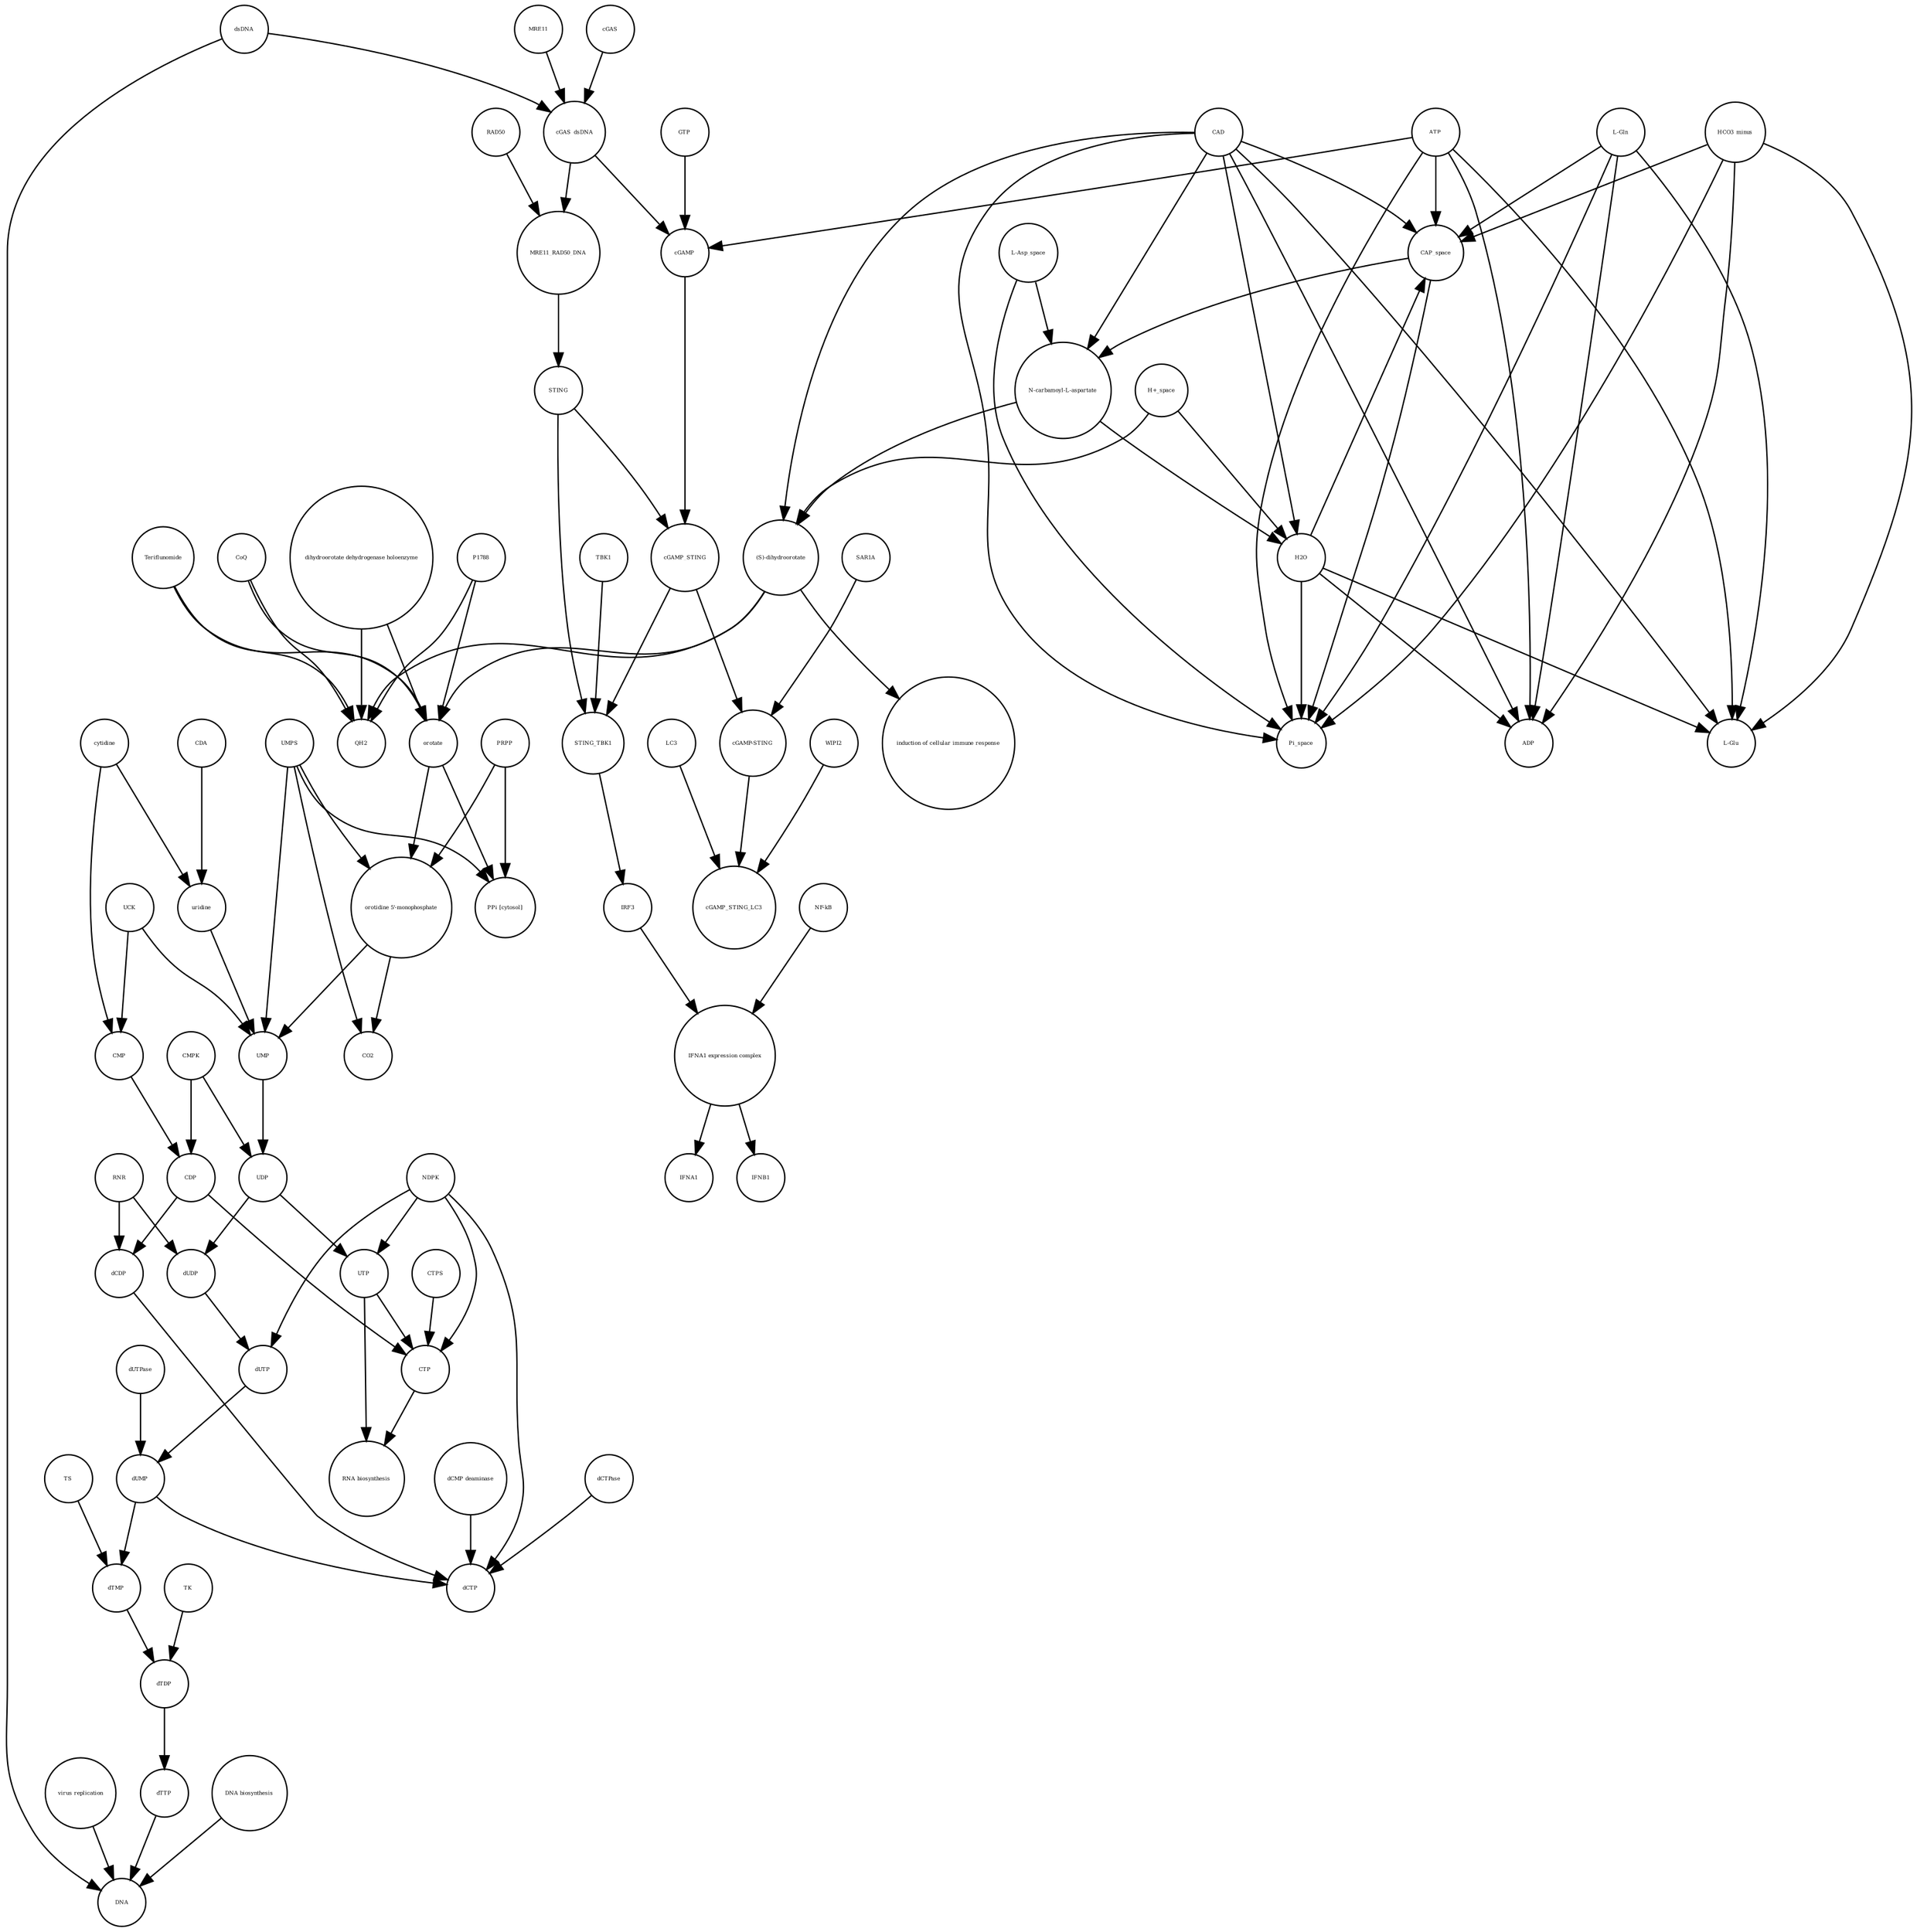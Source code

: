 strict digraph  {
UTP [annotation="", bipartite=0, cls="simple chemical", fontsize=4, label=UTP, shape=circle];
"RNA biosynthesis" [annotation="urn_miriam_obo.go_GO%3A0032774", bipartite=0, cls=phenotype, fontsize=4, label="RNA biosynthesis", shape=circle];
CTP [annotation="", bipartite=0, cls="simple chemical", fontsize=4, label=CTP, shape=circle];
"(S)-dihydroorotate" [annotation="", bipartite=0, cls="simple chemical", fontsize=4, label="(S)-dihydroorotate", shape=circle];
"induction of cellular immune response" [annotation="", bipartite=0, cls=phenotype, fontsize=4, label="induction of cellular immune response", shape=circle];
ADP [annotation="", bipartite=0, cls="simple chemical", fontsize=4, label=ADP, shape=circle];
cGAMP_STING [annotation="", bipartite=0, cls=complex, fontsize=4, label=cGAMP_STING, shape=circle];
TBK1 [annotation="", bipartite=0, cls=macromolecule, fontsize=4, label=TBK1, shape=circle];
dsDNA [annotation="", bipartite=0, cls="simple chemical", fontsize=4, label=dsDNA, shape=circle];
CTPS [annotation="", bipartite=0, cls=macromolecule, fontsize=4, label=CTPS, shape=circle];
IRF3 [annotation="", bipartite=0, cls="macromolecule multimer", fontsize=4, label=IRF3, shape=circle];
dUTP [annotation="", bipartite=0, cls="simple chemical", fontsize=4, label=dUTP, shape=circle];
"N-carbamoyl-L-aspartate" [annotation="", bipartite=0, cls="simple chemical", fontsize=4, label="N-carbamoyl-L-aspartate", shape=circle];
UDP [annotation="", bipartite=0, cls="simple chemical", fontsize=4, label=UDP, shape=circle];
"NF-kB" [annotation="", bipartite=0, cls=complex, fontsize=4, label="NF-kB", shape=circle];
cGAMP_STING_LC3 [annotation="", bipartite=0, cls=complex, fontsize=4, label=cGAMP_STING_LC3, shape=circle];
"PPi [cytosol]" [annotation="", bipartite=0, cls="simple chemical", fontsize=4, label="PPi [cytosol]", shape=circle];
RNR [annotation="", bipartite=0, cls=macromolecule, fontsize=4, label=RNR, shape=circle];
cytidine [annotation="", bipartite=0, cls="simple chemical", fontsize=4, label=cytidine, shape=circle];
CDA [annotation="", bipartite=0, cls=macromolecule, fontsize=4, label=CDA, shape=circle];
cGAS [annotation="", bipartite=0, cls=macromolecule, fontsize=4, label=cGAS, shape=circle];
IFNB1 [annotation="", bipartite=0, cls="nucleic acid feature", fontsize=4, label=IFNB1, shape=circle];
"IFNA1 expression complex" [annotation="", bipartite=0, cls=complex, fontsize=4, label="IFNA1 expression complex", shape=circle];
orotate [annotation="", bipartite=0, cls="simple chemical", fontsize=4, label=orotate, shape=circle];
CO2 [annotation="", bipartite=0, cls="simple chemical", fontsize=4, label=CO2, shape=circle];
IFNA1 [annotation="", bipartite=0, cls="nucleic acid feature", fontsize=4, label=IFNA1, shape=circle];
NDPK [annotation="", bipartite=0, cls=macromolecule, fontsize=4, label=NDPK, shape=circle];
dTMP [annotation="", bipartite=0, cls="simple chemical", fontsize=4, label=dTMP, shape=circle];
dCTP [annotation="", bipartite=0, cls="simple chemical", fontsize=4, label=dCTP, shape=circle];
"H+_space" [annotation="", bipartite=0, cls="simple chemical", fontsize=4, label="H+_space", shape=circle];
"orotidine 5'-monophosphate" [annotation="", bipartite=0, cls="simple chemical", fontsize=4, label="orotidine 5'-monophosphate", shape=circle];
CAP_space [annotation="", bipartite=0, cls="simple chemical", fontsize=4, label=CAP_space, shape=circle];
WIPI2 [annotation="", bipartite=0, cls=macromolecule, fontsize=4, label=WIPI2, shape=circle];
UCK [annotation="", bipartite=0, cls=macromolecule, fontsize=4, label=UCK, shape=circle];
RAD50 [annotation="", bipartite=0, cls="macromolecule multimer", fontsize=4, label=RAD50, shape=circle];
UMPS [annotation="", bipartite=0, cls="macromolecule multimer", fontsize=4, label=UMPS, shape=circle];
H2O [annotation="", bipartite=0, cls="simple chemical", fontsize=4, label=H2O, shape=circle];
uridine [annotation="", bipartite=0, cls="simple chemical", fontsize=4, label=uridine, shape=circle];
CMP [annotation="", bipartite=0, cls="simple chemical", fontsize=4, label=CMP, shape=circle];
"virus replication" [annotation="", bipartite=0, cls=phenotype, fontsize=4, label="virus replication", shape=circle];
DNA [annotation="", bipartite=0, cls="nucleic acid feature", fontsize=4, label=DNA, shape=circle];
cGAMP [annotation="", bipartite=0, cls="simple chemical", fontsize=4, label=cGAMP, shape=circle];
"L-Glu" [annotation="", bipartite=0, cls="simple chemical", fontsize=4, label="L-Glu", shape=circle];
dUMP [annotation="", bipartite=0, cls="simple chemical", fontsize=4, label=dUMP, shape=circle];
"dCMP deaminase" [annotation="", bipartite=0, cls=macromolecule, fontsize=4, label="dCMP deaminase", shape=circle];
Pi_space [annotation="", bipartite=0, cls="simple chemical", fontsize=4, label=Pi_space, shape=circle];
SAR1A [annotation="", bipartite=0, cls=macromolecule, fontsize=4, label=SAR1A, shape=circle];
QH2 [annotation="", bipartite=0, cls="simple chemical", fontsize=4, label=QH2, shape=circle];
CDP [annotation="", bipartite=0, cls="simple chemical", fontsize=4, label=CDP, shape=circle];
STING_TBK1 [annotation="", bipartite=0, cls=complex, fontsize=4, label=STING_TBK1, shape=circle];
dTDP [annotation="", bipartite=0, cls="simple chemical", fontsize=4, label=dTDP, shape=circle];
"L-Asp_space" [annotation="", bipartite=0, cls="simple chemical", fontsize=4, label="L-Asp_space", shape=circle];
dTTP [annotation="", bipartite=0, cls="simple chemical", fontsize=4, label=dTTP, shape=circle];
dUTPase [annotation="", bipartite=0, cls=macromolecule, fontsize=4, label=dUTPase, shape=circle];
"dihydroorotate dehydrogenase holoenzyme" [annotation="", bipartite=0, cls="simple chemical", fontsize=4, label="dihydroorotate dehydrogenase holoenzyme", shape=circle];
PRPP [annotation="", bipartite=0, cls="simple chemical", fontsize=4, label=PRPP, shape=circle];
HCO3_minus [annotation="", bipartite=0, cls="simple chemical", fontsize=4, label=HCO3_minus, shape=circle];
"DNA biosynthesis" [annotation="urn_miriam_obo.go_GO%3A0071897", bipartite=0, cls=phenotype, fontsize=4, label="DNA biosynthesis", shape=circle];
GTP [annotation="", bipartite=0, cls="simple chemical", fontsize=4, label=GTP, shape=circle];
UMP [annotation="", bipartite=0, cls="simple chemical", fontsize=4, label=UMP, shape=circle];
cGAS_dsDNA [annotation="", bipartite=0, cls=complex, fontsize=4, label=cGAS_dsDNA, shape=circle];
P1788 [annotation="", bipartite=0, cls="simple chemical", fontsize=4, label=P1788, shape=circle];
dUDP [annotation="", bipartite=0, cls="simple chemical", fontsize=4, label=dUDP, shape=circle];
MRE11_RAD50_DNA [annotation="", bipartite=0, cls=complex, fontsize=4, label=MRE11_RAD50_DNA, shape=circle];
TK [annotation="", bipartite=0, cls=macromolecule, fontsize=4, label=TK, shape=circle];
"cGAMP-STING" [annotation="", bipartite=0, cls=complex, fontsize=4, label="cGAMP-STING", shape=circle];
ATP [annotation="", bipartite=0, cls="simple chemical", fontsize=4, label=ATP, shape=circle];
dCDP [annotation="", bipartite=0, cls="simple chemical", fontsize=4, label=dCDP, shape=circle];
STING [annotation="", bipartite=0, cls="macromolecule multimer", fontsize=4, label=STING, shape=circle];
LC3 [annotation="", bipartite=0, cls=macromolecule, fontsize=4, label=LC3, shape=circle];
Teriflunomide [annotation="", bipartite=0, cls="simple chemical", fontsize=4, label=Teriflunomide, shape=circle];
CoQ [annotation="", bipartite=0, cls="simple chemical", fontsize=4, label=CoQ, shape=circle];
TS [annotation="", bipartite=0, cls=macromolecule, fontsize=4, label=TS, shape=circle];
CMPK [annotation="", bipartite=0, cls=macromolecule, fontsize=4, label=CMPK, shape=circle];
MRE11 [annotation="", bipartite=0, cls="macromolecule multimer", fontsize=4, label=MRE11, shape=circle];
dCTPase [annotation="", bipartite=0, cls=macromolecule, fontsize=4, label=dCTPase, shape=circle];
"L-Gln" [annotation="", bipartite=0, cls="simple chemical", fontsize=4, label="L-Gln", shape=circle];
CAD [annotation="", bipartite=0, cls=macromolecule, fontsize=4, label=CAD, shape=circle];
UTP -> "RNA biosynthesis"  [annotation="", interaction_type="necessary stimulation"];
UTP -> CTP  [annotation="", interaction_type=production];
CTP -> "RNA biosynthesis"  [annotation="", interaction_type="necessary stimulation"];
"(S)-dihydroorotate" -> "induction of cellular immune response"  [annotation="", interaction_type="necessary stimulation"];
"(S)-dihydroorotate" -> orotate  [annotation="", interaction_type=production];
"(S)-dihydroorotate" -> QH2  [annotation="", interaction_type=production];
cGAMP_STING -> "cGAMP-STING"  [annotation="", interaction_type=production];
cGAMP_STING -> STING_TBK1  [annotation="", interaction_type=production];
TBK1 -> STING_TBK1  [annotation="", interaction_type=production];
dsDNA -> cGAS_dsDNA  [annotation="", interaction_type=production];
dsDNA -> DNA  [annotation="", interaction_type=production];
CTPS -> CTP  [annotation="", interaction_type=catalysis];
IRF3 -> "IFNA1 expression complex"  [annotation="", interaction_type=production];
dUTP -> dUMP  [annotation="", interaction_type=production];
"N-carbamoyl-L-aspartate" -> H2O  [annotation="", interaction_type=production];
"N-carbamoyl-L-aspartate" -> "(S)-dihydroorotate"  [annotation="", interaction_type=production];
UDP -> dUDP  [annotation="", interaction_type=production];
UDP -> UTP  [annotation="", interaction_type=production];
"NF-kB" -> "IFNA1 expression complex"  [annotation="", interaction_type=production];
RNR -> dUDP  [annotation="", interaction_type=catalysis];
RNR -> dCDP  [annotation="", interaction_type=catalysis];
cytidine -> CMP  [annotation="", interaction_type=production];
cytidine -> uridine  [annotation="", interaction_type=production];
CDA -> uridine  [annotation="", interaction_type=catalysis];
cGAS -> cGAS_dsDNA  [annotation="", interaction_type=production];
"IFNA1 expression complex" -> IFNA1  [annotation="", interaction_type=stimulation];
"IFNA1 expression complex" -> IFNB1  [annotation="", interaction_type=stimulation];
orotate -> "PPi [cytosol]"  [annotation="", interaction_type=production];
orotate -> "orotidine 5'-monophosphate"  [annotation="", interaction_type=production];
NDPK -> CTP  [annotation="", interaction_type=catalysis];
NDPK -> UTP  [annotation="", interaction_type=catalysis];
NDPK -> dCTP  [annotation="", interaction_type=catalysis];
NDPK -> dUTP  [annotation="", interaction_type=catalysis];
dTMP -> dTDP  [annotation="", interaction_type=production];
"H+_space" -> H2O  [annotation="", interaction_type=production];
"H+_space" -> "(S)-dihydroorotate"  [annotation="", interaction_type=production];
"orotidine 5'-monophosphate" -> CO2  [annotation="", interaction_type=production];
"orotidine 5'-monophosphate" -> UMP  [annotation="", interaction_type=production];
CAP_space -> Pi_space  [annotation="", interaction_type=production];
CAP_space -> "N-carbamoyl-L-aspartate"  [annotation="", interaction_type=production];
WIPI2 -> cGAMP_STING_LC3  [annotation="", interaction_type=catalysis];
UCK -> UMP  [annotation="", interaction_type=catalysis];
UCK -> CMP  [annotation="", interaction_type=catalysis];
RAD50 -> MRE11_RAD50_DNA  [annotation="", interaction_type=production];
UMPS -> CO2  [annotation=urn_miriam_reactome_REACT_1698, interaction_type=catalysis];
UMPS -> UMP  [annotation=urn_miriam_reactome_REACT_1698, interaction_type=catalysis];
UMPS -> "PPi [cytosol]"  [annotation=urn_miriam_reactome_REACT_1698, interaction_type=catalysis];
UMPS -> "orotidine 5'-monophosphate"  [annotation=urn_miriam_reactome_REACT_1698, interaction_type=catalysis];
H2O -> ADP  [annotation="", interaction_type=production];
H2O -> Pi_space  [annotation="", interaction_type=production];
H2O -> "L-Glu"  [annotation="", interaction_type=production];
H2O -> CAP_space  [annotation="", interaction_type=production];
uridine -> UMP  [annotation="", interaction_type=production];
CMP -> CDP  [annotation="", interaction_type=production];
"virus replication" -> DNA  [annotation="", interaction_type=inhibition];
cGAMP -> cGAMP_STING  [annotation="", interaction_type=production];
dUMP -> dCTP  [annotation="", interaction_type=production];
dUMP -> dTMP  [annotation="", interaction_type=production];
"dCMP deaminase" -> dCTP  [annotation="", interaction_type=catalysis];
SAR1A -> "cGAMP-STING"  [annotation="", interaction_type=catalysis];
CDP -> CTP  [annotation="", interaction_type=production];
CDP -> dCDP  [annotation="", interaction_type=production];
STING_TBK1 -> IRF3  [annotation="", interaction_type=catalysis];
dTDP -> dTTP  [annotation="", interaction_type=production];
"L-Asp_space" -> Pi_space  [annotation="", interaction_type=production];
"L-Asp_space" -> "N-carbamoyl-L-aspartate"  [annotation="", interaction_type=production];
dTTP -> DNA  [annotation="", interaction_type=production];
dUTPase -> dUMP  [annotation="", interaction_type=catalysis];
"dihydroorotate dehydrogenase holoenzyme" -> orotate  [annotation=urn_miriam_reactome_REACT_1698, interaction_type=catalysis];
"dihydroorotate dehydrogenase holoenzyme" -> QH2  [annotation=urn_miriam_reactome_REACT_1698, interaction_type=catalysis];
PRPP -> "PPi [cytosol]"  [annotation="", interaction_type=production];
PRPP -> "orotidine 5'-monophosphate"  [annotation="", interaction_type=production];
HCO3_minus -> ADP  [annotation="", interaction_type=production];
HCO3_minus -> Pi_space  [annotation="", interaction_type=production];
HCO3_minus -> "L-Glu"  [annotation="", interaction_type=production];
HCO3_minus -> CAP_space  [annotation="", interaction_type=production];
"DNA biosynthesis" -> DNA  [annotation="", interaction_type=catalysis];
GTP -> cGAMP  [annotation="", interaction_type=production];
UMP -> UDP  [annotation="", interaction_type=production];
cGAS_dsDNA -> MRE11_RAD50_DNA  [annotation="", interaction_type=production];
cGAS_dsDNA -> cGAMP  [annotation="", interaction_type=catalysis];
P1788 -> orotate  [annotation=urn_miriam_reactome_REACT_1698, interaction_type=inhibition];
P1788 -> QH2  [annotation=urn_miriam_reactome_REACT_1698, interaction_type=inhibition];
dUDP -> dUTP  [annotation="", interaction_type=production];
MRE11_RAD50_DNA -> STING  [annotation="", interaction_type=catalysis];
TK -> dTDP  [annotation="", interaction_type=catalysis];
"cGAMP-STING" -> cGAMP_STING_LC3  [annotation="", interaction_type=production];
ATP -> ADP  [annotation="", interaction_type=production];
ATP -> "L-Glu"  [annotation="", interaction_type=production];
ATP -> Pi_space  [annotation="", interaction_type=production];
ATP -> CAP_space  [annotation="", interaction_type=production];
ATP -> cGAMP  [annotation="", interaction_type=production];
dCDP -> dCTP  [annotation="", interaction_type=production];
STING -> STING_TBK1  [annotation="", interaction_type=production];
STING -> cGAMP_STING  [annotation="", interaction_type=production];
LC3 -> cGAMP_STING_LC3  [annotation="", interaction_type=production];
Teriflunomide -> orotate  [annotation=urn_miriam_reactome_REACT_1698, interaction_type=inhibition];
Teriflunomide -> QH2  [annotation=urn_miriam_reactome_REACT_1698, interaction_type=inhibition];
CoQ -> orotate  [annotation="", interaction_type=production];
CoQ -> QH2  [annotation="", interaction_type=production];
TS -> dTMP  [annotation="", interaction_type=catalysis];
CMPK -> CDP  [annotation="", interaction_type=catalysis];
CMPK -> UDP  [annotation="", interaction_type=catalysis];
MRE11 -> cGAS_dsDNA  [annotation="", interaction_type=production];
dCTPase -> dCTP  [annotation="", interaction_type=catalysis];
"L-Gln" -> ADP  [annotation="", interaction_type=production];
"L-Gln" -> Pi_space  [annotation="", interaction_type=production];
"L-Gln" -> "L-Glu"  [annotation="", interaction_type=production];
"L-Gln" -> CAP_space  [annotation="", interaction_type=production];
CAD -> ADP  [annotation=urn_miriam_reactome_REACT_1698, interaction_type=catalysis];
CAD -> "L-Glu"  [annotation=urn_miriam_reactome_REACT_1698, interaction_type=catalysis];
CAD -> Pi_space  [annotation=urn_miriam_reactome_REACT_1698, interaction_type=catalysis];
CAD -> CAP_space  [annotation=urn_miriam_reactome_REACT_1698, interaction_type=catalysis];
CAD -> "N-carbamoyl-L-aspartate"  [annotation=urn_miriam_reactome_REACT_1698, interaction_type=catalysis];
CAD -> "(S)-dihydroorotate"  [annotation=urn_miriam_reactome_REACT_1698, interaction_type=catalysis];
CAD -> H2O  [annotation=urn_miriam_reactome_REACT_1698, interaction_type=catalysis];
}
